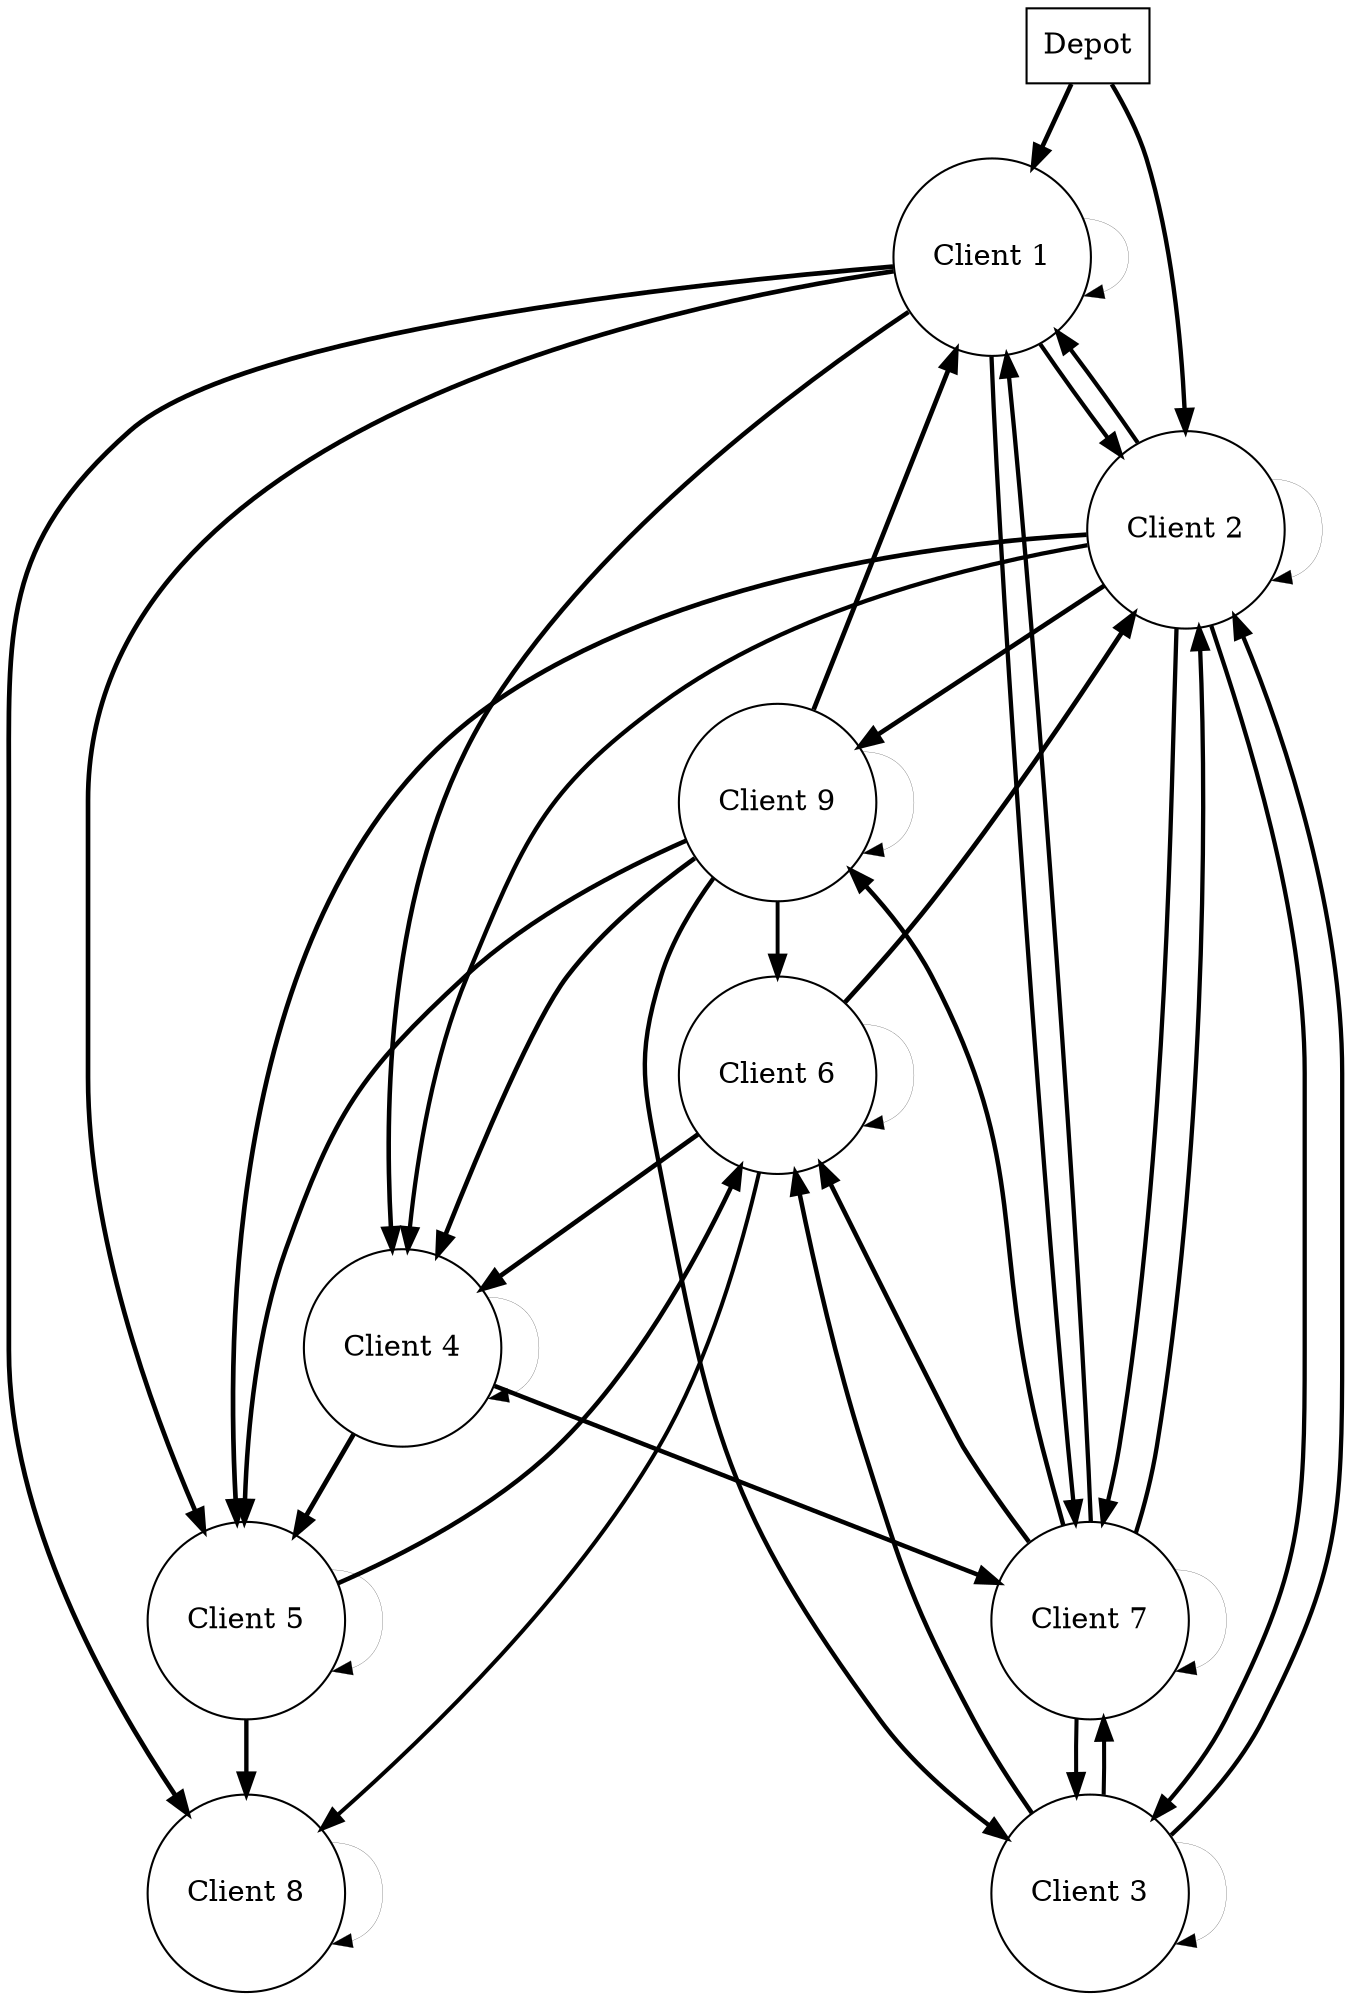 digraph G {
    0 [shape=box, label="Depot"];    1 [shape=circle, label="Client 1"];    2 [shape=circle, label="Client 2"];    3 [shape=circle, label="Client 3"];    4 [shape=circle, label="Client 4"];    5 [shape=circle, label="Client 5"];    6 [shape=circle, label="Client 6"];    7 [shape=circle, label="Client 7"];    8 [shape=circle, label="Client 8"];    9 [shape=circle, label="Client 9"];    0 -> 1 [penwidth=2.22];    0 -> 2 [penwidth=2.11];    1 -> 1 [penwidth=0.10];    1 -> 2 [penwidth=2.02];    1 -> 4 [penwidth=2.19];    1 -> 5 [penwidth=2.23];    1 -> 7 [penwidth=2.07];    1 -> 8 [penwidth=2.27];    2 -> 1 [penwidth=2.02];    2 -> 2 [penwidth=0.10];    2 -> 3 [penwidth=2.06];    2 -> 4 [penwidth=2.05];    2 -> 5 [penwidth=2.25];    2 -> 7 [penwidth=2.07];    2 -> 9 [penwidth=2.24];    3 -> 2 [penwidth=2.06];    3 -> 3 [penwidth=0.10];    3 -> 6 [penwidth=2.17];    3 -> 7 [penwidth=1.95];    4 -> 4 [penwidth=0.10];    4 -> 5 [penwidth=2.29];    4 -> 7 [penwidth=2.17];    5 -> 5 [penwidth=0.10];    5 -> 6 [penwidth=2.17];    5 -> 8 [penwidth=2.10];    6 -> 2 [penwidth=2.27];    6 -> 4 [penwidth=2.26];    6 -> 6 [penwidth=0.10];    6 -> 8 [penwidth=1.90];    7 -> 1 [penwidth=2.07];    7 -> 2 [penwidth=2.07];    7 -> 3 [penwidth=1.95];    7 -> 6 [penwidth=2.21];    7 -> 7 [penwidth=0.10];    7 -> 9 [penwidth=2.17];    8 -> 8 [penwidth=0.10];    9 -> 1 [penwidth=2.27];    9 -> 3 [penwidth=2.12];    9 -> 4 [penwidth=2.22];    9 -> 5 [penwidth=2.18];    9 -> 6 [penwidth=1.87];    9 -> 9 [penwidth=0.10];}